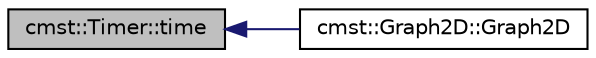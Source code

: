digraph "cmst::Timer::time"
{
  edge [fontname="Helvetica",fontsize="10",labelfontname="Helvetica",labelfontsize="10"];
  node [fontname="Helvetica",fontsize="10",shape=record];
  rankdir="LR";
  Node1 [label="cmst::Timer::time",height=0.2,width=0.4,color="black", fillcolor="grey75", style="filled", fontcolor="black"];
  Node1 -> Node2 [dir="back",color="midnightblue",fontsize="10",style="solid",fontname="Helvetica"];
  Node2 [label="cmst::Graph2D::Graph2D",height=0.2,width=0.4,color="black", fillcolor="white", style="filled",URL="$classcmst_1_1_graph2_d.html#a36cf583f9e2e59da2bed94c8569914d2"];
}
